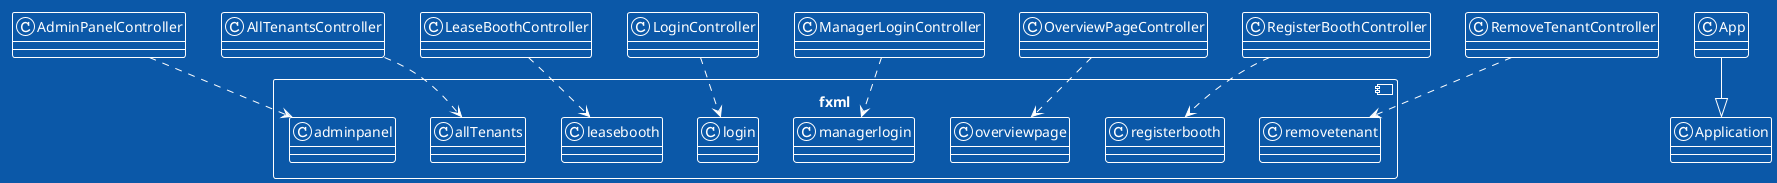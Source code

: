 @startuml
!theme amiga

component fxml{
  class adminpanel
  class allTenants
  class leasebooth
  class login
  class managerlogin
  class overviewpage
  class registerbooth
  class removetenant
}

class AdminPanelController

class AllTenantsController

class LeaseBoothController

class LoginController

class ManagerLoginController

class OverviewPageController

class RegisterBoothController

class RemoveTenantController

class App

class Application


App --|> Application

AdminPanelController ..> adminpanel

AllTenantsController ..> allTenants

LeaseBoothController ..> leasebooth

LoginController ..> login

ManagerLoginController ..> managerlogin

OverviewPageController ..> overviewpage

RegisterBoothController ..> registerbooth

RemoveTenantController ..> removetenant


@enduml